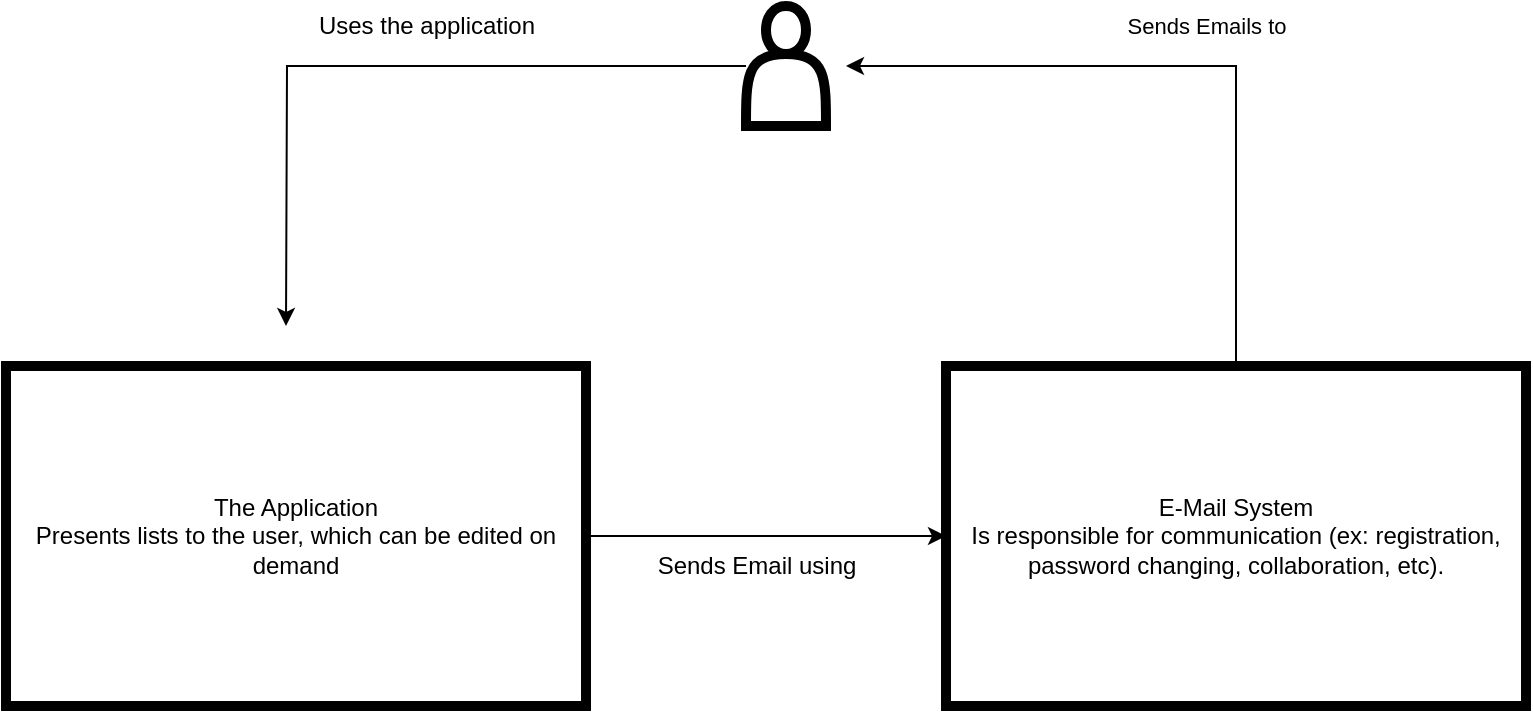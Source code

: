 <mxfile version="16.4.6" type="device" pages="6"><diagram id="UlXvEG1jKorGyr-5G4H7" name="Page-1"><mxGraphModel dx="1278" dy="547" grid="1" gridSize="10" guides="1" tooltips="1" connect="1" arrows="1" fold="1" page="1" pageScale="1" pageWidth="850" pageHeight="1100" math="0" shadow="0"><root><mxCell id="bSpBJfSmZ2XtPQw-6Vqa-0"/><mxCell id="bSpBJfSmZ2XtPQw-6Vqa-1" parent="bSpBJfSmZ2XtPQw-6Vqa-0"/><mxCell id="bSpBJfSmZ2XtPQw-6Vqa-11" style="edgeStyle=orthogonalEdgeStyle;rounded=0;orthogonalLoop=1;jettySize=auto;html=1;" parent="bSpBJfSmZ2XtPQw-6Vqa-1" source="bSpBJfSmZ2XtPQw-6Vqa-2" edge="1"><mxGeometry relative="1" as="geometry"><mxPoint x="170" y="210" as="targetPoint"/></mxGeometry></mxCell><mxCell id="bSpBJfSmZ2XtPQw-6Vqa-2" value="" style="shape=actor;whiteSpace=wrap;html=1;strokeWidth=5;fillColor=none;" parent="bSpBJfSmZ2XtPQw-6Vqa-1" vertex="1"><mxGeometry x="400" y="50" width="40" height="60" as="geometry"/></mxCell><mxCell id="bSpBJfSmZ2XtPQw-6Vqa-7" style="edgeStyle=orthogonalEdgeStyle;rounded=0;orthogonalLoop=1;jettySize=auto;html=1;" parent="bSpBJfSmZ2XtPQw-6Vqa-1" source="bSpBJfSmZ2XtPQw-6Vqa-3" edge="1"><mxGeometry relative="1" as="geometry"><mxPoint x="450" y="80" as="targetPoint"/><Array as="points"><mxPoint x="645" y="80"/></Array></mxGeometry></mxCell><mxCell id="bSpBJfSmZ2XtPQw-6Vqa-8" value="Sends Emails to" style="edgeLabel;html=1;align=center;verticalAlign=middle;resizable=0;points=[];" parent="bSpBJfSmZ2XtPQw-6Vqa-7" vertex="1" connectable="0"><mxGeometry x="-0.13" y="-9" relative="1" as="geometry"><mxPoint x="-15" y="-11" as="offset"/></mxGeometry></mxCell><mxCell id="bSpBJfSmZ2XtPQw-6Vqa-3" value="E-Mail System&lt;br&gt;Is responsible for communication (ex: registration, password changing, collaboration, etc)." style="rounded=0;whiteSpace=wrap;html=1;strokeWidth=5;fillColor=none;" parent="bSpBJfSmZ2XtPQw-6Vqa-1" vertex="1"><mxGeometry x="500" y="230" width="290" height="170" as="geometry"/></mxCell><mxCell id="bSpBJfSmZ2XtPQw-6Vqa-5" style="edgeStyle=orthogonalEdgeStyle;rounded=0;orthogonalLoop=1;jettySize=auto;html=1;entryX=0;entryY=0.5;entryDx=0;entryDy=0;" parent="bSpBJfSmZ2XtPQw-6Vqa-1" source="bSpBJfSmZ2XtPQw-6Vqa-4" target="bSpBJfSmZ2XtPQw-6Vqa-3" edge="1"><mxGeometry relative="1" as="geometry"/></mxCell><mxCell id="bSpBJfSmZ2XtPQw-6Vqa-4" value="The Application&lt;br&gt;Presents lists to the user, which can be edited on demand" style="rounded=0;whiteSpace=wrap;html=1;strokeWidth=5;fillColor=none;" parent="bSpBJfSmZ2XtPQw-6Vqa-1" vertex="1"><mxGeometry x="30" y="230" width="290" height="170" as="geometry"/></mxCell><mxCell id="bSpBJfSmZ2XtPQw-6Vqa-6" value="Sends Email using" style="text;html=1;align=center;verticalAlign=middle;resizable=0;points=[];autosize=1;strokeColor=none;fillColor=none;" parent="bSpBJfSmZ2XtPQw-6Vqa-1" vertex="1"><mxGeometry x="350" y="320" width="110" height="20" as="geometry"/></mxCell><mxCell id="bSpBJfSmZ2XtPQw-6Vqa-12" value="Uses the application" style="text;html=1;align=center;verticalAlign=middle;resizable=0;points=[];autosize=1;strokeColor=none;fillColor=none;" parent="bSpBJfSmZ2XtPQw-6Vqa-1" vertex="1"><mxGeometry x="180" y="50" width="120" height="20" as="geometry"/></mxCell></root></mxGraphModel></diagram><diagram id="uEWGTc0OCgrGr0rqV1aS" name="Page-2"><mxGraphModel dx="2128" dy="547" grid="1" gridSize="10" guides="1" tooltips="1" connect="1" arrows="1" fold="1" page="1" pageScale="1" pageWidth="850" pageHeight="1100" math="0" shadow="0"><root><mxCell id="FO0323nfW6RzjatfHbFI-0"/><mxCell id="FO0323nfW6RzjatfHbFI-1" parent="FO0323nfW6RzjatfHbFI-0"/><mxCell id="9aoovrgxDWoMhqRTPiIO-4" style="edgeStyle=orthogonalEdgeStyle;rounded=0;orthogonalLoop=1;jettySize=auto;html=1;entryX=0;entryY=0.5;entryDx=0;entryDy=0;" parent="FO0323nfW6RzjatfHbFI-1" source="FO0323nfW6RzjatfHbFI-2" target="AYKNg5qAuA5HjCpcAgAq-0" edge="1"><mxGeometry relative="1" as="geometry"/></mxCell><mxCell id="FO0323nfW6RzjatfHbFI-2" value="Web Application&lt;br&gt;&lt;br&gt;Delivers the static content and the the contents of the application" style="rounded=0;whiteSpace=wrap;html=1;" parent="FO0323nfW6RzjatfHbFI-1" vertex="1"><mxGeometry x="10" y="180" width="200" height="120" as="geometry"/></mxCell><mxCell id="FO0323nfW6RzjatfHbFI-5" value="Visits application website&lt;br&gt;using HTTPS" style="text;html=1;align=center;verticalAlign=middle;resizable=0;points=[];autosize=1;strokeColor=none;fillColor=none;" parent="FO0323nfW6RzjatfHbFI-1" vertex="1"><mxGeometry x="20" y="100" width="150" height="30" as="geometry"/></mxCell><mxCell id="vr-xPAzfSA-EKf203sBR-17" style="edgeStyle=orthogonalEdgeStyle;rounded=0;orthogonalLoop=1;jettySize=auto;html=1;entryX=0.5;entryY=0;entryDx=0;entryDy=0;" parent="FO0323nfW6RzjatfHbFI-1" source="AYKNg5qAuA5HjCpcAgAq-0" target="vr-xPAzfSA-EKf203sBR-15" edge="1"><mxGeometry relative="1" as="geometry"/></mxCell><mxCell id="AYKNg5qAuA5HjCpcAgAq-0" value="Single Page Application&lt;br&gt;(container: TypeScript &amp;amp; ReactJS)&lt;br&gt;&lt;br&gt;Provides with a preview of all the created lists,&amp;nbsp;" style="rounded=0;whiteSpace=wrap;html=1;" parent="FO0323nfW6RzjatfHbFI-1" vertex="1"><mxGeometry x="330" y="180" width="190" height="120" as="geometry"/></mxCell><mxCell id="vr-xPAzfSA-EKf203sBR-11" value="Delivers to the&lt;br&gt;customer's web&lt;br&gt;browser" style="text;html=1;align=center;verticalAlign=middle;resizable=0;points=[];autosize=1;strokeColor=none;fillColor=none;" parent="FO0323nfW6RzjatfHbFI-1" vertex="1"><mxGeometry x="214" y="243" width="100" height="50" as="geometry"/></mxCell><mxCell id="9aoovrgxDWoMhqRTPiIO-6" style="edgeStyle=orthogonalEdgeStyle;rounded=0;orthogonalLoop=1;jettySize=auto;html=1;entryX=1;entryY=0.75;entryDx=0;entryDy=0;exitX=0.545;exitY=0.017;exitDx=0;exitDy=0;exitPerimeter=0;" parent="FO0323nfW6RzjatfHbFI-1" source="vr-xPAzfSA-EKf203sBR-14" target="IY96HS_wgmIvOP5gwTrX-0" edge="1"><mxGeometry relative="1" as="geometry"><mxPoint x="840" y="40" as="targetPoint"/><Array as="points"><mxPoint x="850" y="60"/></Array></mxGeometry></mxCell><mxCell id="vr-xPAzfSA-EKf203sBR-14" value="E-Mail System&lt;br&gt;NodeJS email-sending system&lt;br&gt;* registration&lt;br&gt;* forgot password&lt;br&gt;* change password&lt;br&gt;* invitation&lt;br&gt;* etc&amp;nbsp;" style="rounded=0;whiteSpace=wrap;html=1;" parent="FO0323nfW6RzjatfHbFI-1" vertex="1"><mxGeometry x="730" y="180" width="220" height="120" as="geometry"/></mxCell><mxCell id="vr-xPAzfSA-EKf203sBR-24" style="edgeStyle=orthogonalEdgeStyle;rounded=0;orthogonalLoop=1;jettySize=auto;html=1;entryX=0.5;entryY=0;entryDx=0;entryDy=0;entryPerimeter=0;" parent="FO0323nfW6RzjatfHbFI-1" source="vr-xPAzfSA-EKf203sBR-15" target="vr-xPAzfSA-EKf203sBR-22" edge="1"><mxGeometry relative="1" as="geometry"/></mxCell><mxCell id="vr-xPAzfSA-EKf203sBR-25" style="edgeStyle=orthogonalEdgeStyle;rounded=0;orthogonalLoop=1;jettySize=auto;html=1;entryX=0;entryY=0.5;entryDx=0;entryDy=0;" parent="FO0323nfW6RzjatfHbFI-1" source="vr-xPAzfSA-EKf203sBR-15" target="vr-xPAzfSA-EKf203sBR-14" edge="1"><mxGeometry relative="1" as="geometry"/></mxCell><mxCell id="vr-xPAzfSA-EKf203sBR-15" value="API Applcation&lt;br&gt;(container: NodeJS)" style="rounded=0;whiteSpace=wrap;html=1;" parent="FO0323nfW6RzjatfHbFI-1" vertex="1"><mxGeometry x="325" y="370" width="200" height="120" as="geometry"/></mxCell><mxCell id="vr-xPAzfSA-EKf203sBR-18" value="Makes API calls to&lt;br&gt;JSON / HTTPS" style="text;html=1;align=center;verticalAlign=middle;resizable=0;points=[];autosize=1;strokeColor=none;fillColor=none;" parent="FO0323nfW6RzjatfHbFI-1" vertex="1"><mxGeometry x="320" y="320" width="110" height="30" as="geometry"/></mxCell><mxCell id="vr-xPAzfSA-EKf203sBR-22" value="Database&lt;br&gt;* user registration&lt;br&gt;* list information&lt;br&gt;* etc" style="shape=cylinder3;whiteSpace=wrap;html=1;boundedLbl=1;backgroundOutline=1;size=15;" parent="FO0323nfW6RzjatfHbFI-1" vertex="1"><mxGeometry x="10" y="460" width="120" height="140" as="geometry"/></mxCell><mxCell id="vr-xPAzfSA-EKf203sBR-29" value="" style="rounded=0;whiteSpace=wrap;html=1;fillColor=none;dashed=1;strokeWidth=5;" parent="FO0323nfW6RzjatfHbFI-1" vertex="1"><mxGeometry y="150" width="680" height="500" as="geometry"/></mxCell><mxCell id="vr-xPAzfSA-EKf203sBR-28" value="Sends email to" style="text;html=1;align=center;verticalAlign=middle;resizable=0;points=[];autosize=1;strokeColor=none;fillColor=none;" parent="FO0323nfW6RzjatfHbFI-1" vertex="1"><mxGeometry x="655" y="70" width="90" height="20" as="geometry"/></mxCell><mxCell id="9aoovrgxDWoMhqRTPiIO-3" style="edgeStyle=orthogonalEdgeStyle;rounded=0;orthogonalLoop=1;jettySize=auto;html=1;" parent="FO0323nfW6RzjatfHbFI-1" source="IY96HS_wgmIvOP5gwTrX-0" target="FO0323nfW6RzjatfHbFI-2" edge="1"><mxGeometry relative="1" as="geometry"/></mxCell><mxCell id="9aoovrgxDWoMhqRTPiIO-5" style="edgeStyle=orthogonalEdgeStyle;rounded=0;orthogonalLoop=1;jettySize=auto;html=1;" parent="FO0323nfW6RzjatfHbFI-1" source="IY96HS_wgmIvOP5gwTrX-0" target="AYKNg5qAuA5HjCpcAgAq-0" edge="1"><mxGeometry relative="1" as="geometry"/></mxCell><mxCell id="IY96HS_wgmIvOP5gwTrX-0" value="&lt;br&gt;&lt;br&gt;User" style="shape=actor;whiteSpace=wrap;html=1;" parent="FO0323nfW6RzjatfHbFI-1" vertex="1"><mxGeometry x="415" y="15" width="40" height="60" as="geometry"/></mxCell><mxCell id="9aoovrgxDWoMhqRTPiIO-0" value="Reads from and&lt;br&gt;writes to" style="text;html=1;align=center;verticalAlign=middle;resizable=0;points=[];autosize=1;strokeColor=none;fillColor=none;" parent="FO0323nfW6RzjatfHbFI-1" vertex="1"><mxGeometry x="110" y="395" width="100" height="30" as="geometry"/></mxCell><mxCell id="9aoovrgxDWoMhqRTPiIO-1" value="Sends e-mail&lt;br&gt;using" style="text;html=1;align=center;verticalAlign=middle;resizable=0;points=[];autosize=1;strokeColor=none;fillColor=none;" parent="FO0323nfW6RzjatfHbFI-1" vertex="1"><mxGeometry x="580" y="320" width="90" height="30" as="geometry"/></mxCell><mxCell id="9aoovrgxDWoMhqRTPiIO-8" value="Interacts with&lt;br&gt;the user interface&lt;br&gt;via" style="text;html=1;align=center;verticalAlign=middle;resizable=0;points=[];autosize=1;strokeColor=none;fillColor=none;" parent="FO0323nfW6RzjatfHbFI-1" vertex="1"><mxGeometry x="330" y="110" width="110" height="50" as="geometry"/></mxCell></root></mxGraphModel></diagram><diagram id="L0bMiw6y9KxxfC6jB3FY" name="Page-3"><mxGraphModel dx="2128" dy="547" grid="1" gridSize="10" guides="1" tooltips="1" connect="1" arrows="1" fold="1" page="1" pageScale="1" pageWidth="850" pageHeight="1100" math="0" shadow="0"><root><mxCell id="r2UaFeNrl_LHwDlURmYz-0"/><mxCell id="r2UaFeNrl_LHwDlURmYz-1" parent="r2UaFeNrl_LHwDlURmYz-0"/><mxCell id="r2UaFeNrl_LHwDlURmYz-4" value="" style="edgeStyle=orthogonalEdgeStyle;rounded=0;orthogonalLoop=1;jettySize=auto;html=1;" parent="r2UaFeNrl_LHwDlURmYz-1" source="r2UaFeNrl_LHwDlURmYz-2" target="r2UaFeNrl_LHwDlURmYz-3" edge="1"><mxGeometry relative="1" as="geometry"/></mxCell><mxCell id="r2UaFeNrl_LHwDlURmYz-2" value="&lt;u&gt;&lt;b&gt;Sign In Controller&lt;br&gt;&lt;/b&gt;&lt;/u&gt;Allows users to sign in to the website" style="rounded=0;whiteSpace=wrap;html=1;" parent="r2UaFeNrl_LHwDlURmYz-1" vertex="1"><mxGeometry x="20" y="150" width="140" height="70" as="geometry"/></mxCell><mxCell id="r2UaFeNrl_LHwDlURmYz-20" style="edgeStyle=orthogonalEdgeStyle;rounded=0;orthogonalLoop=1;jettySize=auto;html=1;entryX=0.5;entryY=0;entryDx=0;entryDy=0;entryPerimeter=0;" parent="r2UaFeNrl_LHwDlURmYz-1" source="r2UaFeNrl_LHwDlURmYz-3" target="r2UaFeNrl_LHwDlURmYz-19" edge="1"><mxGeometry relative="1" as="geometry"/></mxCell><mxCell id="r2UaFeNrl_LHwDlURmYz-3" value="&lt;b&gt;&lt;u&gt;Security Component&lt;/u&gt;&lt;br&gt;&lt;/b&gt;Provides functionality to signing in, changing passwords, etc" style="rounded=0;whiteSpace=wrap;html=1;" parent="r2UaFeNrl_LHwDlURmYz-1" vertex="1"><mxGeometry x="20" y="260" width="140" height="90" as="geometry"/></mxCell><mxCell id="r2UaFeNrl_LHwDlURmYz-9" style="edgeStyle=orthogonalEdgeStyle;rounded=0;orthogonalLoop=1;jettySize=auto;html=1;entryX=1;entryY=0.5;entryDx=0;entryDy=0;" parent="r2UaFeNrl_LHwDlURmYz-1" source="r2UaFeNrl_LHwDlURmYz-5" target="r2UaFeNrl_LHwDlURmYz-3" edge="1"><mxGeometry relative="1" as="geometry"><Array as="points"><mxPoint x="253" y="200"/><mxPoint x="253" y="305"/></Array></mxGeometry></mxCell><mxCell id="r2UaFeNrl_LHwDlURmYz-14" value="" style="edgeStyle=orthogonalEdgeStyle;rounded=0;orthogonalLoop=1;jettySize=auto;html=1;" parent="r2UaFeNrl_LHwDlURmYz-1" source="r2UaFeNrl_LHwDlURmYz-5" target="r2UaFeNrl_LHwDlURmYz-13" edge="1"><mxGeometry relative="1" as="geometry"/></mxCell><mxCell id="r2UaFeNrl_LHwDlURmYz-5" value="&lt;u&gt;&lt;b&gt;Reset Password Controller&lt;/b&gt;&lt;/u&gt;&lt;br&gt;Allows users to reset their passwords with a single-use URL" style="rounded=0;whiteSpace=wrap;html=1;" parent="r2UaFeNrl_LHwDlURmYz-1" vertex="1"><mxGeometry x="345.5" y="140" width="160" height="80" as="geometry"/></mxCell><mxCell id="r2UaFeNrl_LHwDlURmYz-18" value="" style="edgeStyle=orthogonalEdgeStyle;rounded=0;orthogonalLoop=1;jettySize=auto;html=1;" parent="r2UaFeNrl_LHwDlURmYz-1" source="r2UaFeNrl_LHwDlURmYz-13" target="r2UaFeNrl_LHwDlURmYz-17" edge="1"><mxGeometry relative="1" as="geometry"/></mxCell><mxCell id="r2UaFeNrl_LHwDlURmYz-13" value="&lt;b&gt;&lt;u&gt;E-Mail Component&lt;/u&gt;&lt;/b&gt;&lt;br&gt;Sends e-mails to users" style="rounded=0;whiteSpace=wrap;html=1;" parent="r2UaFeNrl_LHwDlURmYz-1" vertex="1"><mxGeometry x="343" y="265" width="165" height="80" as="geometry"/></mxCell><mxCell id="r2UaFeNrl_LHwDlURmYz-16" value="&lt;u&gt;&lt;b&gt;Accounts Summary Controller&lt;br&gt;&lt;/b&gt;&lt;/u&gt;Provides users basics details regarding their accounts" style="rounded=0;whiteSpace=wrap;html=1;" parent="r2UaFeNrl_LHwDlURmYz-1" vertex="1"><mxGeometry x="610" y="142.5" width="180" height="85" as="geometry"/></mxCell><mxCell id="r2UaFeNrl_LHwDlURmYz-17" value="&lt;b&gt;&lt;u&gt;E-Mail System&lt;br&gt;&lt;/u&gt;&lt;/b&gt;The internal e-mail system" style="rounded=0;whiteSpace=wrap;html=1;" parent="r2UaFeNrl_LHwDlURmYz-1" vertex="1"><mxGeometry x="343" y="450" width="165" height="80" as="geometry"/></mxCell><mxCell id="r2UaFeNrl_LHwDlURmYz-19" value="&lt;b&gt;&lt;u&gt;Database&lt;/u&gt;&lt;/b&gt;&lt;br&gt;Stores the followngs:&lt;br&gt;* User credentials&lt;br&gt;* text-contents of lists&lt;br&gt;* configured styles of lists&lt;br&gt;* configured settings" style="shape=cylinder3;whiteSpace=wrap;html=1;boundedLbl=1;backgroundOutline=1;size=15;" parent="r2UaFeNrl_LHwDlURmYz-1" vertex="1"><mxGeometry x="-40" y="440" width="160" height="150" as="geometry"/></mxCell><mxCell id="jWFvs5xd3xFxR0srz7sO-3" style="edgeStyle=orthogonalEdgeStyle;rounded=0;orthogonalLoop=1;jettySize=auto;html=1;entryX=0.5;entryY=0;entryDx=0;entryDy=0;" parent="r2UaFeNrl_LHwDlURmYz-1" source="r2UaFeNrl_LHwDlURmYz-21" target="r2UaFeNrl_LHwDlURmYz-16" edge="1"><mxGeometry relative="1" as="geometry"/></mxCell><mxCell id="jWFvs5xd3xFxR0srz7sO-6" style="edgeStyle=orthogonalEdgeStyle;rounded=0;orthogonalLoop=1;jettySize=auto;html=1;" parent="r2UaFeNrl_LHwDlURmYz-1" source="r2UaFeNrl_LHwDlURmYz-21" target="r2UaFeNrl_LHwDlURmYz-2" edge="1"><mxGeometry relative="1" as="geometry"><mxPoint x="70" y="110" as="targetPoint"/><Array as="points"><mxPoint x="90" y="70"/></Array></mxGeometry></mxCell><mxCell id="FB6ltumvaBSy3o_sMSyh-3" style="edgeStyle=orthogonalEdgeStyle;rounded=0;orthogonalLoop=1;jettySize=auto;html=1;entryX=0;entryY=0.5;entryDx=0;entryDy=0;" parent="r2UaFeNrl_LHwDlURmYz-1" source="r2UaFeNrl_LHwDlURmYz-21" target="r2UaFeNrl_LHwDlURmYz-5" edge="1"><mxGeometry relative="1" as="geometry"><mxPoint x="270" y="180" as="targetPoint"/><Array as="points"><mxPoint x="230" y="180"/></Array></mxGeometry></mxCell><mxCell id="r2UaFeNrl_LHwDlURmYz-21" value="&lt;u&gt;&lt;b&gt;Single-Page Application&lt;br&gt;&lt;/b&gt;&lt;/u&gt;Provides all the functionality to the users via their web browsers" style="rounded=0;whiteSpace=wrap;html=1;" parent="r2UaFeNrl_LHwDlURmYz-1" vertex="1"><mxGeometry x="150" y="20" width="160" height="100" as="geometry"/></mxCell><mxCell id="jWFvs5xd3xFxR0srz7sO-1" value="Makes API calls to&lt;br&gt;JSON / HTTPS" style="text;html=1;align=center;verticalAlign=middle;resizable=0;points=[];autosize=1;strokeColor=none;fillColor=none;" parent="r2UaFeNrl_LHwDlURmYz-1" vertex="1"><mxGeometry x="-20" y="55" width="110" height="30" as="geometry"/></mxCell><mxCell id="jWFvs5xd3xFxR0srz7sO-4" value="Makes API calls to&lt;br&gt;JSON / HTTPS" style="text;html=1;align=center;verticalAlign=middle;resizable=0;points=[];autosize=1;strokeColor=none;fillColor=none;" parent="r2UaFeNrl_LHwDlURmYz-1" vertex="1"><mxGeometry x="600" y="40" width="110" height="30" as="geometry"/></mxCell><mxCell id="p5mH4LFQS36zPEbXGAwE-0" value="" style="rounded=0;whiteSpace=wrap;html=1;fillColor=none;dashed=1;strokeWidth=3;" parent="r2UaFeNrl_LHwDlURmYz-1" vertex="1"><mxGeometry x="10" y="135" width="790" height="230" as="geometry"/></mxCell><mxCell id="FB6ltumvaBSy3o_sMSyh-4" value="Uses" style="text;html=1;align=center;verticalAlign=middle;resizable=0;points=[];autosize=1;strokeColor=none;fillColor=none;" parent="r2UaFeNrl_LHwDlURmYz-1" vertex="1"><mxGeometry x="210" y="240" width="40" height="20" as="geometry"/></mxCell><mxCell id="FB6ltumvaBSy3o_sMSyh-5" value="Uses" style="text;html=1;align=center;verticalAlign=middle;resizable=0;points=[];autosize=1;strokeColor=none;fillColor=none;" parent="r2UaFeNrl_LHwDlURmYz-1" vertex="1"><mxGeometry x="90" y="230" width="40" height="20" as="geometry"/></mxCell><mxCell id="FB6ltumvaBSy3o_sMSyh-6" value="Makes API calls to&lt;br&gt;JSON / HTTPS" style="text;html=1;align=center;verticalAlign=middle;resizable=0;points=[];autosize=1;strokeColor=none;fillColor=none;" parent="r2UaFeNrl_LHwDlURmYz-1" vertex="1"><mxGeometry x="230" y="140" width="110" height="30" as="geometry"/></mxCell><mxCell id="FB6ltumvaBSy3o_sMSyh-7" value="Uses" style="text;html=1;align=center;verticalAlign=middle;resizable=0;points=[];autosize=1;strokeColor=none;fillColor=none;" parent="r2UaFeNrl_LHwDlURmYz-1" vertex="1"><mxGeometry x="430" y="240" width="40" height="20" as="geometry"/></mxCell><mxCell id="FB6ltumvaBSy3o_sMSyh-8" value="Sends e-mail&lt;br&gt;using" style="text;html=1;align=center;verticalAlign=middle;resizable=0;points=[];autosize=1;strokeColor=none;fillColor=none;" parent="r2UaFeNrl_LHwDlURmYz-1" vertex="1"><mxGeometry x="335" y="380" width="90" height="30" as="geometry"/></mxCell><mxCell id="FB6ltumvaBSy3o_sMSyh-9" value="Reads from and&lt;br&gt;writes to" style="text;html=1;align=center;verticalAlign=middle;resizable=0;points=[];autosize=1;strokeColor=none;fillColor=none;" parent="r2UaFeNrl_LHwDlURmYz-1" vertex="1"><mxGeometry x="-40" y="375" width="100" height="30" as="geometry"/></mxCell></root></mxGraphModel></diagram><diagram id="V2g0TTgF8119Fu8_PB6f" name="Page-4"><mxGraphModel dx="1278" dy="547" grid="1" gridSize="10" guides="1" tooltips="1" connect="1" arrows="1" fold="1" page="1" pageScale="1" pageWidth="850" pageHeight="1100" math="0" shadow="0"><root><mxCell id="yF6pi87u7TF_VWACSOeP-0"/><mxCell id="yF6pi87u7TF_VWACSOeP-1" parent="yF6pi87u7TF_VWACSOeP-0"/><mxCell id="5oqmHq-3DIiXReOn_MKE-1" style="edgeStyle=orthogonalEdgeStyle;rounded=0;orthogonalLoop=1;jettySize=auto;html=1;entryX=0;entryY=0.25;entryDx=0;entryDy=0;exitX=1;exitY=0.25;exitDx=0;exitDy=0;" parent="yF6pi87u7TF_VWACSOeP-1" source="yF6pi87u7TF_VWACSOeP-2" target="yF6pi87u7TF_VWACSOeP-4" edge="1"><mxGeometry relative="1" as="geometry"/></mxCell><mxCell id="yF6pi87u7TF_VWACSOeP-2" value="&lt;u&gt;&lt;b&gt;Single-Page Application&lt;br&gt;&lt;/b&gt;&lt;/u&gt;Provides all of the internet functionality of users via their web-browser." style="rounded=0;whiteSpace=wrap;html=1;" parent="yF6pi87u7TF_VWACSOeP-1" vertex="1"><mxGeometry x="70" y="70" width="160" height="110" as="geometry"/></mxCell><mxCell id="5oqmHq-3DIiXReOn_MKE-3" style="edgeStyle=orthogonalEdgeStyle;rounded=0;orthogonalLoop=1;jettySize=auto;html=1;entryX=1;entryY=0.5;entryDx=0;entryDy=0;" parent="yF6pi87u7TF_VWACSOeP-1" source="yF6pi87u7TF_VWACSOeP-4" target="yF6pi87u7TF_VWACSOeP-2" edge="1"><mxGeometry relative="1" as="geometry"/></mxCell><mxCell id="5oqmHq-3DIiXReOn_MKE-12" style="edgeStyle=orthogonalEdgeStyle;rounded=0;orthogonalLoop=1;jettySize=auto;html=1;entryX=0.25;entryY=0;entryDx=0;entryDy=0;" parent="yF6pi87u7TF_VWACSOeP-1" source="yF6pi87u7TF_VWACSOeP-4" target="vgfjgFso99QwmBD71w31-0" edge="1"><mxGeometry relative="1" as="geometry"><mxPoint x="680" y="360.0" as="targetPoint"/><Array as="points"><mxPoint x="640" y="250"/><mxPoint x="640" y="250"/></Array></mxGeometry></mxCell><mxCell id="yF6pi87u7TF_VWACSOeP-4" value="&lt;b&gt;&lt;u&gt;Sign In Controller&lt;br&gt;&lt;/u&gt;&lt;/b&gt;Allows users to sign into the web-application" style="rounded=0;whiteSpace=wrap;html=1;" parent="yF6pi87u7TF_VWACSOeP-1" vertex="1"><mxGeometry x="610" y="70" width="160" height="110" as="geometry"/></mxCell><mxCell id="5oqmHq-3DIiXReOn_MKE-11" style="edgeStyle=orthogonalEdgeStyle;rounded=0;orthogonalLoop=1;jettySize=auto;html=1;entryX=0.75;entryY=1;entryDx=0;entryDy=0;" parent="yF6pi87u7TF_VWACSOeP-1" source="vgfjgFso99QwmBD71w31-0" target="yF6pi87u7TF_VWACSOeP-4" edge="1"><mxGeometry relative="1" as="geometry"><mxPoint x="680" y="300" as="targetPoint"/><Array as="points"><mxPoint x="720" y="380"/><mxPoint x="720" y="380"/></Array></mxGeometry></mxCell><mxCell id="5oqmHq-3DIiXReOn_MKE-23" style="edgeStyle=orthogonalEdgeStyle;rounded=0;orthogonalLoop=1;jettySize=auto;html=1;entryX=1.042;entryY=0.503;entryDx=0;entryDy=0;entryPerimeter=0;" parent="yF6pi87u7TF_VWACSOeP-1" source="vgfjgFso99QwmBD71w31-0" target="5oqmHq-3DIiXReOn_MKE-0" edge="1"><mxGeometry relative="1" as="geometry"/></mxCell><mxCell id="vgfjgFso99QwmBD71w31-0" value="&lt;b&gt;&lt;u&gt;Security Component&lt;br&gt;&lt;/u&gt;&lt;/b&gt;Provides functionality related to signing in, changing passwords, etc." style="rounded=0;whiteSpace=wrap;html=1;strokeWidth=1;fillColor=none;" parent="yF6pi87u7TF_VWACSOeP-1" vertex="1"><mxGeometry x="610" y="455" width="160" height="110" as="geometry"/></mxCell><mxCell id="5oqmHq-3DIiXReOn_MKE-22" style="edgeStyle=orthogonalEdgeStyle;rounded=0;orthogonalLoop=1;jettySize=auto;html=1;entryX=-0.032;entryY=0.229;entryDx=0;entryDy=0;entryPerimeter=0;" parent="yF6pi87u7TF_VWACSOeP-1" source="5oqmHq-3DIiXReOn_MKE-0" target="vgfjgFso99QwmBD71w31-0" edge="1"><mxGeometry relative="1" as="geometry"><mxPoint x="540" y="510" as="targetPoint"/><Array as="points"><mxPoint x="300" y="480"/><mxPoint x="300" y="480"/></Array></mxGeometry></mxCell><mxCell id="5oqmHq-3DIiXReOn_MKE-0" value="&lt;b&gt;&lt;u&gt;Database&lt;br&gt;&lt;/u&gt;&lt;/b&gt;Stores user registration information, hashes authentication credentials, access logs, etc." style="shape=cylinder3;whiteSpace=wrap;html=1;boundedLbl=1;backgroundOutline=1;size=15;strokeWidth=1;fillColor=none;" parent="yF6pi87u7TF_VWACSOeP-1" vertex="1"><mxGeometry x="60" y="430" width="140" height="160" as="geometry"/></mxCell><mxCell id="5oqmHq-3DIiXReOn_MKE-4" value="1: Submits credentials to JSON / HTTPS" style="text;html=1;align=center;verticalAlign=middle;resizable=0;points=[];autosize=1;strokeColor=none;fillColor=none;" parent="yF6pi87u7TF_VWACSOeP-1" vertex="1"><mxGeometry x="275" y="70" width="230" height="20" as="geometry"/></mxCell><mxCell id="5oqmHq-3DIiXReOn_MKE-5" value="6: Sends back an authentication token to JSON / HTTPS" style="text;html=1;align=center;verticalAlign=middle;resizable=0;points=[];autosize=1;strokeColor=none;fillColor=none;" parent="yF6pi87u7TF_VWACSOeP-1" vertex="1"><mxGeometry x="250" y="130" width="320" height="20" as="geometry"/></mxCell><mxCell id="5oqmHq-3DIiXReOn_MKE-7" value="5: Returns true if&lt;br&gt;the hashed&lt;br&gt;password &lt;br&gt;matches" style="text;html=1;align=center;verticalAlign=middle;resizable=0;points=[];autosize=1;strokeColor=none;fillColor=none;" parent="yF6pi87u7TF_VWACSOeP-1" vertex="1"><mxGeometry x="540" y="280" width="100" height="60" as="geometry"/></mxCell><mxCell id="5oqmHq-3DIiXReOn_MKE-13" value="2: Validates&lt;br&gt;credentials using" style="text;html=1;align=center;verticalAlign=middle;resizable=0;points=[];autosize=1;strokeColor=none;fillColor=none;" parent="yF6pi87u7TF_VWACSOeP-1" vertex="1"><mxGeometry x="710" y="295" width="110" height="30" as="geometry"/></mxCell><mxCell id="5oqmHq-3DIiXReOn_MKE-19" value="4: Returns user data to&amp;nbsp;" style="text;html=1;align=center;verticalAlign=middle;resizable=0;points=[];autosize=1;strokeColor=none;fillColor=none;" parent="yF6pi87u7TF_VWACSOeP-1" vertex="1"><mxGeometry x="300" y="455" width="140" height="20" as="geometry"/></mxCell><mxCell id="5oqmHq-3DIiXReOn_MKE-20" value="3: Select * from users where username = ?" style="text;html=1;align=center;verticalAlign=middle;resizable=0;points=[];autosize=1;strokeColor=none;fillColor=none;" parent="yF6pi87u7TF_VWACSOeP-1" vertex="1"><mxGeometry x="265" y="510" width="240" height="20" as="geometry"/></mxCell><mxCell id="5oqmHq-3DIiXReOn_MKE-24" value="" style="rounded=0;whiteSpace=wrap;html=1;strokeWidth=3;fillColor=none;dashed=1;" parent="yF6pi87u7TF_VWACSOeP-1" vertex="1"><mxGeometry x="600" y="60" width="180" height="520" as="geometry"/></mxCell></root></mxGraphModel></diagram><diagram id="paCseWlCDXNLYj7kXGkf" name="Page-5"><mxGraphModel dx="2128" dy="547" grid="1" gridSize="10" guides="1" tooltips="1" connect="1" arrows="1" fold="1" page="1" pageScale="1" pageWidth="850" pageHeight="1100" math="0" shadow="0"><root><mxCell id="UTD1nOnQ5sEWeVjLOmaX-0"/><mxCell id="UTD1nOnQ5sEWeVjLOmaX-1" parent="UTD1nOnQ5sEWeVjLOmaX-0"/><mxCell id="UTD1nOnQ5sEWeVjLOmaX-8" style="edgeStyle=orthogonalEdgeStyle;rounded=0;orthogonalLoop=1;jettySize=auto;html=1;entryX=0;entryY=0.5;entryDx=0;entryDy=0;" parent="UTD1nOnQ5sEWeVjLOmaX-1" source="UTD1nOnQ5sEWeVjLOmaX-2" target="UTD1nOnQ5sEWeVjLOmaX-4" edge="1"><mxGeometry relative="1" as="geometry"/></mxCell><mxCell id="UTD1nOnQ5sEWeVjLOmaX-2" value="&lt;b&gt;&lt;u&gt;Single-Page Application&lt;br&gt;&lt;/u&gt;&lt;/b&gt;Provides all of the internet functionality to users via their web-browser" style="rounded=0;whiteSpace=wrap;html=1;strokeWidth=1;fillColor=none;" parent="UTD1nOnQ5sEWeVjLOmaX-1" vertex="1"><mxGeometry x="-830" y="150" width="180" height="110" as="geometry"/></mxCell><mxCell id="UTD1nOnQ5sEWeVjLOmaX-7" style="edgeStyle=orthogonalEdgeStyle;rounded=0;orthogonalLoop=1;jettySize=auto;html=1;entryX=1;entryY=0.25;entryDx=0;entryDy=0;" parent="UTD1nOnQ5sEWeVjLOmaX-1" source="UTD1nOnQ5sEWeVjLOmaX-3" target="UTD1nOnQ5sEWeVjLOmaX-2" edge="1"><mxGeometry relative="1" as="geometry"><mxPoint x="-630" y="175" as="targetPoint"/></mxGeometry></mxCell><mxCell id="UTD1nOnQ5sEWeVjLOmaX-9" style="edgeStyle=orthogonalEdgeStyle;rounded=0;orthogonalLoop=1;jettySize=auto;html=1;entryX=0;entryY=0.5;entryDx=0;entryDy=0;entryPerimeter=0;" parent="UTD1nOnQ5sEWeVjLOmaX-1" source="UTD1nOnQ5sEWeVjLOmaX-3" target="UTD1nOnQ5sEWeVjLOmaX-5" edge="1"><mxGeometry relative="1" as="geometry"/></mxCell><mxCell id="UTD1nOnQ5sEWeVjLOmaX-3" value="&lt;u&gt;&lt;b&gt;Web Application&lt;/b&gt;&lt;br&gt;&lt;/u&gt;Delivers the static content and the single-page application" style="rounded=0;whiteSpace=wrap;html=1;strokeWidth=1;fillColor=none;" parent="UTD1nOnQ5sEWeVjLOmaX-1" vertex="1"><mxGeometry x="-560" y="80" width="180" height="110" as="geometry"/></mxCell><mxCell id="UTD1nOnQ5sEWeVjLOmaX-4" value="&lt;u style=&quot;font-weight: bold&quot;&gt;API Application&lt;/u&gt;&lt;br&gt;Provides application functionality via a JSON / HTTPS API." style="rounded=0;whiteSpace=wrap;html=1;strokeWidth=1;fillColor=none;" parent="UTD1nOnQ5sEWeVjLOmaX-1" vertex="1"><mxGeometry x="-560" y="230" width="180" height="110" as="geometry"/></mxCell><mxCell id="UTD1nOnQ5sEWeVjLOmaX-5" value="&lt;b&gt;&lt;u&gt;Database&lt;br&gt;&lt;/u&gt;&lt;/b&gt;Stores user registration information, hashed authentication credentials, access-logs, etc." style="shape=cylinder3;whiteSpace=wrap;html=1;boundedLbl=1;backgroundOutline=1;size=15;strokeWidth=1;fillColor=none;" parent="UTD1nOnQ5sEWeVjLOmaX-1" vertex="1"><mxGeometry x="-190" y="30" width="140" height="150" as="geometry"/></mxCell><mxCell id="UTD1nOnQ5sEWeVjLOmaX-10" value="Reads from and writes to" style="text;html=1;align=center;verticalAlign=middle;resizable=0;points=[];autosize=1;strokeColor=none;fillColor=none;" parent="UTD1nOnQ5sEWeVjLOmaX-1" vertex="1"><mxGeometry x="-365" y="90" width="150" height="20" as="geometry"/></mxCell><mxCell id="UTD1nOnQ5sEWeVjLOmaX-11" value="" style="rounded=0;whiteSpace=wrap;html=1;strokeWidth=3;fillColor=none;dashed=1;" parent="UTD1nOnQ5sEWeVjLOmaX-1" vertex="1"><mxGeometry x="-840" y="130" width="200" height="190" as="geometry"/></mxCell><mxCell id="UTD1nOnQ5sEWeVjLOmaX-12" value="Web Browser&lt;br&gt;(Deployment Node:&lt;br&gt;Chrome, Firefox, Safari, Edge" style="text;html=1;align=center;verticalAlign=middle;resizable=0;points=[];autosize=1;strokeColor=none;fillColor=none;" parent="UTD1nOnQ5sEWeVjLOmaX-1" vertex="1"><mxGeometry x="-831" y="260" width="170" height="50" as="geometry"/></mxCell><mxCell id="UTD1nOnQ5sEWeVjLOmaX-15" value="" style="rounded=0;whiteSpace=wrap;html=1;strokeWidth=3;fillColor=none;dashed=1;" parent="UTD1nOnQ5sEWeVjLOmaX-1" vertex="1"><mxGeometry x="-570" y="65" width="200" height="320" as="geometry"/></mxCell><mxCell id="UTD1nOnQ5sEWeVjLOmaX-16" value="Docker Container - Web Server&lt;br&gt;" style="text;html=1;align=center;verticalAlign=middle;resizable=0;points=[];autosize=1;strokeColor=none;fillColor=none;" parent="UTD1nOnQ5sEWeVjLOmaX-1" vertex="1"><mxGeometry x="-560" y="360" width="180" height="20" as="geometry"/></mxCell><mxCell id="UTD1nOnQ5sEWeVjLOmaX-17" value="" style="rounded=0;whiteSpace=wrap;html=1;strokeWidth=3;fillColor=none;dashed=1;" parent="UTD1nOnQ5sEWeVjLOmaX-1" vertex="1"><mxGeometry x="-220" y="15" width="200" height="240" as="geometry"/></mxCell><mxCell id="UTD1nOnQ5sEWeVjLOmaX-19" value="Docker Container - Database Server" style="text;html=1;align=center;verticalAlign=middle;resizable=0;points=[];autosize=1;strokeColor=none;fillColor=none;" parent="UTD1nOnQ5sEWeVjLOmaX-1" vertex="1"><mxGeometry x="-225" y="210" width="210" height="20" as="geometry"/></mxCell></root></mxGraphModel></diagram><diagram id="1kh1goz30Nmm-CUYNxsm" name="Page-6"><mxGraphModel dx="1278" dy="547" grid="1" gridSize="10" guides="1" tooltips="1" connect="1" arrows="1" fold="1" page="1" pageScale="1" pageWidth="850" pageHeight="1100" math="0" shadow="0"><root><mxCell id="ff3B1iXgaVmUef0AynFv-0"/><mxCell id="ff3B1iXgaVmUef0AynFv-1" parent="ff3B1iXgaVmUef0AynFv-0"/><mxCell id="WsHt1aQRILmduCChKlyR-2" style="edgeStyle=orthogonalEdgeStyle;rounded=0;orthogonalLoop=1;jettySize=auto;html=1;entryX=0;entryY=0.5;entryDx=0;entryDy=0;" parent="ff3B1iXgaVmUef0AynFv-1" source="ff3B1iXgaVmUef0AynFv-2" target="pwGtX-l4e2Uuyo4NuBQa-0" edge="1"><mxGeometry relative="1" as="geometry"/></mxCell><mxCell id="ff3B1iXgaVmUef0AynFv-2" value="&lt;b&gt;&lt;u&gt;Single-Page Application&lt;br&gt;&lt;/u&gt;&lt;/b&gt;Provides all of the internet functionality to customers via their web-browser" style="rounded=0;whiteSpace=wrap;html=1;strokeWidth=1;fillColor=none;" parent="ff3B1iXgaVmUef0AynFv-1" vertex="1"><mxGeometry x="40" y="150" width="170" height="90" as="geometry"/></mxCell><mxCell id="WsHt1aQRILmduCChKlyR-1" style="edgeStyle=orthogonalEdgeStyle;rounded=0;orthogonalLoop=1;jettySize=auto;html=1;entryX=1;entryY=0.25;entryDx=0;entryDy=0;" parent="ff3B1iXgaVmUef0AynFv-1" source="ff3B1iXgaVmUef0AynFv-3" target="ff3B1iXgaVmUef0AynFv-2" edge="1"><mxGeometry relative="1" as="geometry"/></mxCell><mxCell id="WsHt1aQRILmduCChKlyR-6" style="edgeStyle=orthogonalEdgeStyle;rounded=0;orthogonalLoop=1;jettySize=auto;html=1;entryX=0;entryY=0.5;entryDx=0;entryDy=0;entryPerimeter=0;" parent="ff3B1iXgaVmUef0AynFv-1" source="ff3B1iXgaVmUef0AynFv-3" target="WsHt1aQRILmduCChKlyR-0" edge="1"><mxGeometry relative="1" as="geometry"/></mxCell><mxCell id="ff3B1iXgaVmUef0AynFv-3" value="&lt;u style=&quot;font-weight: bold&quot;&gt;Web Application&lt;/u&gt;&lt;br&gt;Delivers the static content and the single-page application" style="rounded=0;whiteSpace=wrap;html=1;strokeWidth=1;fillColor=none;" parent="ff3B1iXgaVmUef0AynFv-1" vertex="1"><mxGeometry x="350" y="70" width="170" height="100" as="geometry"/></mxCell><mxCell id="pwGtX-l4e2Uuyo4NuBQa-0" value="&lt;u style=&quot;font-weight: bold&quot;&gt;API Application&lt;/u&gt;&lt;br&gt;Provides application functionality via a JSON / HTTPS API." style="rounded=0;whiteSpace=wrap;html=1;strokeWidth=1;fillColor=none;" parent="ff3B1iXgaVmUef0AynFv-1" vertex="1"><mxGeometry x="350" y="220" width="170" height="100" as="geometry"/></mxCell><mxCell id="WsHt1aQRILmduCChKlyR-0" value="&lt;b&gt;&lt;u&gt;Database&lt;br&gt;&lt;/u&gt;&lt;/b&gt;Stores user registration information, hashed authentication credentials, access-logs, etc." style="shape=cylinder3;whiteSpace=wrap;html=1;boundedLbl=1;backgroundOutline=1;size=15;strokeWidth=1;fillColor=none;" parent="ff3B1iXgaVmUef0AynFv-1" vertex="1"><mxGeometry x="680" y="45" width="140" height="150" as="geometry"/></mxCell><mxCell id="WsHt1aQRILmduCChKlyR-3" value="Delivers to the&lt;br&gt;customer's web&lt;br&gt;browser" style="text;html=1;align=center;verticalAlign=middle;resizable=0;points=[];autosize=1;strokeColor=none;fillColor=none;" parent="ff3B1iXgaVmUef0AynFv-1" vertex="1"><mxGeometry x="220" y="100" width="100" height="50" as="geometry"/></mxCell><mxCell id="WsHt1aQRILmduCChKlyR-5" value="Makes API calls&lt;br&gt;to JSON / HTTPS" style="text;html=1;align=center;verticalAlign=middle;resizable=0;points=[];autosize=1;strokeColor=none;fillColor=none;" parent="ff3B1iXgaVmUef0AynFv-1" vertex="1"><mxGeometry x="200" y="270" width="110" height="30" as="geometry"/></mxCell><mxCell id="WsHt1aQRILmduCChKlyR-7" value="" style="rounded=0;whiteSpace=wrap;html=1;strokeWidth=3;fillColor=none;strokeColor=default;dashed=1;" parent="ff3B1iXgaVmUef0AynFv-1" vertex="1"><mxGeometry x="340" y="60" width="190" height="300" as="geometry"/></mxCell><mxCell id="WsHt1aQRILmduCChKlyR-8" value="Docker Container - Web Server" style="text;html=1;align=center;verticalAlign=middle;resizable=0;points=[];autosize=1;strokeColor=none;fillColor=none;" parent="ff3B1iXgaVmUef0AynFv-1" vertex="1"><mxGeometry x="345" y="330" width="180" height="20" as="geometry"/></mxCell><mxCell id="lVVyJkIFRmDBiW9RxmRy-0" value="Reads from and writes to" style="text;html=1;align=center;verticalAlign=middle;resizable=0;points=[];autosize=1;strokeColor=none;fillColor=none;" parent="ff3B1iXgaVmUef0AynFv-1" vertex="1"><mxGeometry x="530" y="100" width="150" height="20" as="geometry"/></mxCell></root></mxGraphModel></diagram></mxfile>